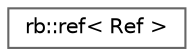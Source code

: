 digraph "Graphical Class Hierarchy"
{
 // LATEX_PDF_SIZE
  bgcolor="transparent";
  edge [fontname=Helvetica,fontsize=10,labelfontname=Helvetica,labelfontsize=10];
  node [fontname=Helvetica,fontsize=10,shape=box,height=0.2,width=0.4];
  rankdir="LR";
  Node0 [label="rb::ref\< Ref \>",height=0.2,width=0.4,color="grey40", fillcolor="white", style="filled",URL="$classrb_1_1ref.html",tooltip="Reference wrapper utility."];
}
